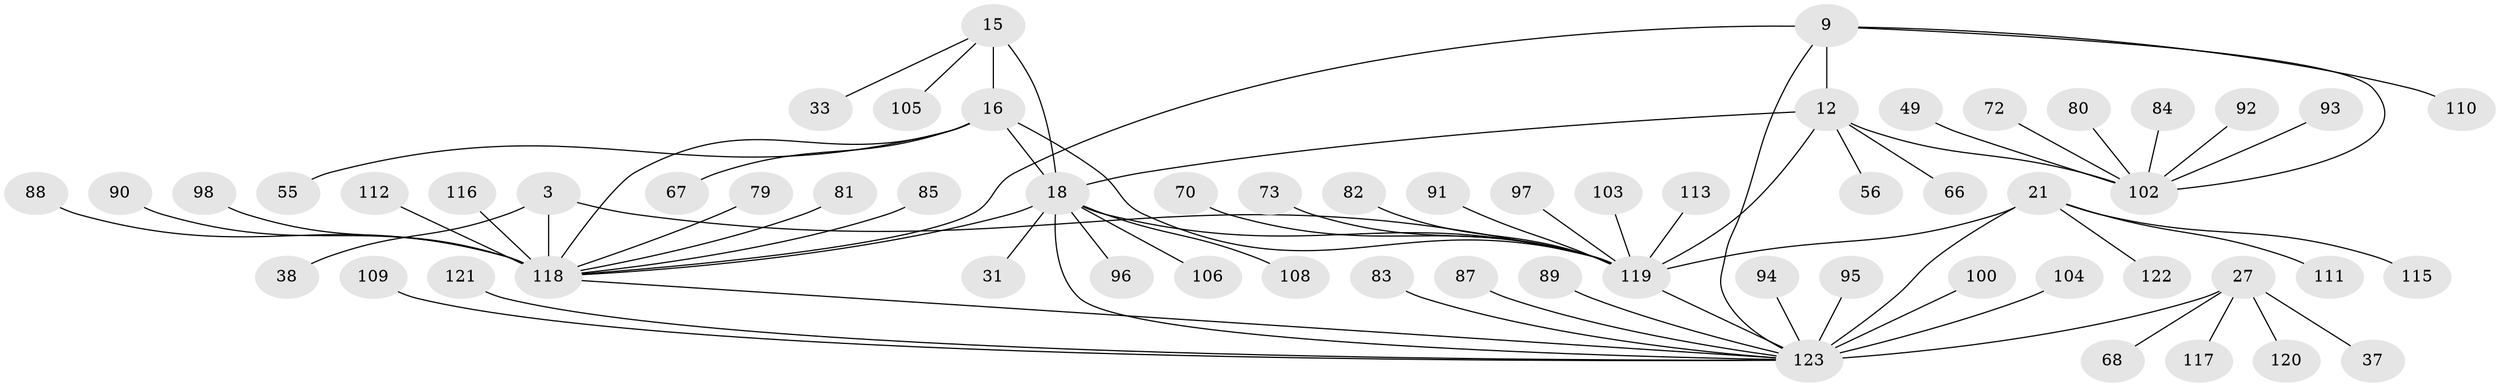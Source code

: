 // original degree distribution, {6: 0.04065040650406504, 7: 0.032520325203252036, 13: 0.008130081300813009, 8: 0.056910569105691054, 11: 0.024390243902439025, 12: 0.016260162601626018, 9: 0.024390243902439025, 10: 0.024390243902439025, 14: 0.008130081300813009, 5: 0.008130081300813009, 1: 0.6178861788617886, 3: 0.032520325203252036, 2: 0.0975609756097561, 4: 0.008130081300813009}
// Generated by graph-tools (version 1.1) at 2025/59/03/04/25 21:59:06]
// undirected, 61 vertices, 71 edges
graph export_dot {
graph [start="1"]
  node [color=gray90,style=filled];
  3 [super="+1"];
  9 [super="+8"];
  12 [super="+11"];
  15 [super="+14"];
  16 [super="+13"];
  18 [super="+17"];
  21 [super="+20"];
  27 [super="+26"];
  31;
  33;
  37;
  38;
  49;
  55;
  56;
  66;
  67;
  68;
  70;
  72;
  73;
  79;
  80;
  81;
  82 [super="+52+64+78"];
  83;
  84;
  85 [super="+63"];
  87;
  88;
  89;
  90;
  91;
  92;
  93;
  94;
  95;
  96;
  97;
  98;
  100;
  102 [super="+101+34+42+44+46"];
  103;
  104;
  105;
  106 [super="+53"];
  108;
  109;
  110 [super="+107"];
  111;
  112;
  113;
  115;
  116;
  117;
  118 [super="+75+48+50+62+5+57+77"];
  119 [super="+86+99+35+54+58"];
  120;
  121;
  122;
  123 [super="+60+30+114+39+40+51+59+69+74+76"];
  3 -- 38;
  3 -- 118 [weight=8];
  3 -- 119;
  9 -- 12 [weight=4];
  9 -- 110;
  9 -- 123;
  9 -- 118;
  9 -- 102 [weight=4];
  12 -- 56;
  12 -- 66;
  12 -- 18;
  12 -- 102 [weight=4];
  12 -- 119 [weight=2];
  15 -- 16 [weight=4];
  15 -- 18 [weight=4];
  15 -- 33;
  15 -- 105;
  16 -- 18 [weight=4];
  16 -- 67;
  16 -- 55;
  16 -- 119 [weight=2];
  16 -- 118 [weight=2];
  18 -- 31;
  18 -- 108;
  18 -- 96;
  18 -- 106;
  18 -- 123 [weight=3];
  18 -- 118;
  18 -- 119;
  21 -- 115;
  21 -- 122;
  21 -- 111;
  21 -- 123 [weight=2];
  21 -- 119 [weight=8];
  27 -- 68;
  27 -- 37;
  27 -- 117;
  27 -- 120;
  27 -- 123 [weight=8];
  49 -- 102;
  70 -- 119;
  72 -- 102;
  73 -- 119;
  79 -- 118;
  80 -- 102;
  81 -- 118;
  82 -- 119;
  83 -- 123;
  84 -- 102;
  85 -- 118;
  87 -- 123;
  88 -- 118;
  89 -- 123;
  90 -- 118;
  91 -- 119;
  92 -- 102;
  93 -- 102;
  94 -- 123;
  95 -- 123;
  97 -- 119;
  98 -- 118;
  100 -- 123;
  103 -- 119;
  104 -- 123;
  109 -- 123;
  112 -- 118;
  113 -- 119;
  116 -- 118;
  118 -- 123 [weight=2];
  119 -- 123;
  121 -- 123;
}
